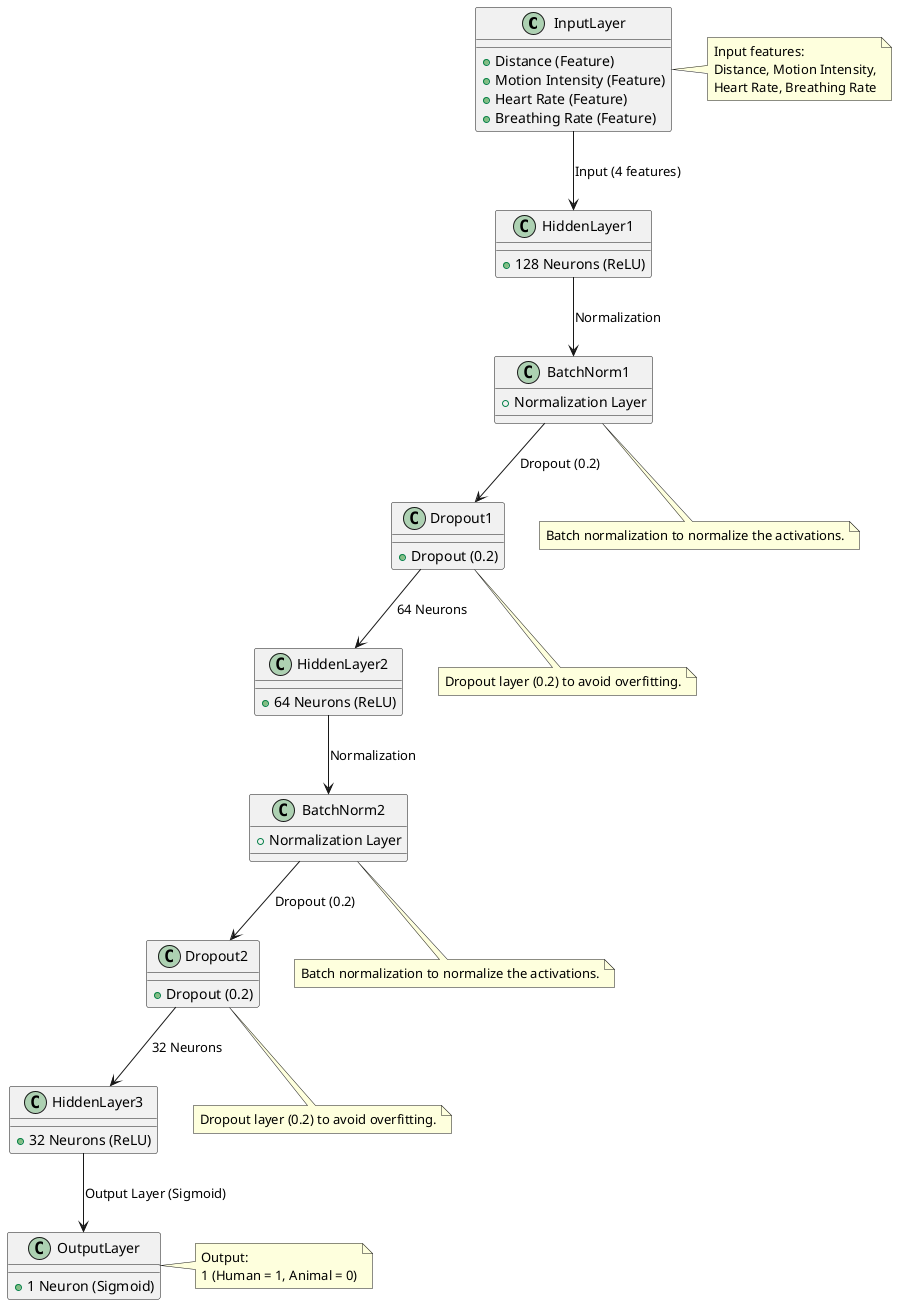 @startuml
!define RECTANGLE class

' Define the layers of the neural network

RECTANGLE InputLayer {
  +Distance (Feature)
  +Motion Intensity (Feature)
  +Heart Rate (Feature)
  +Breathing Rate (Feature)
}

RECTANGLE HiddenLayer1 {
  +128 Neurons (ReLU)
}

RECTANGLE BatchNorm1 {
  +Normalization Layer
}

RECTANGLE Dropout1 {
  +Dropout (0.2)
}

RECTANGLE HiddenLayer2 {
  +64 Neurons (ReLU)
}

RECTANGLE BatchNorm2 {
  +Normalization Layer
}

RECTANGLE Dropout2 {
  +Dropout (0.2)
}

RECTANGLE HiddenLayer3 {
  +32 Neurons (ReLU)
}

RECTANGLE OutputLayer {
  +1 Neuron (Sigmoid)
}

' Connect the layers
InputLayer -down-> HiddenLayer1 : "Input (4 features)"
HiddenLayer1 -down-> BatchNorm1 : "Normalization"
BatchNorm1 -down-> Dropout1 : "Dropout (0.2)"
Dropout1 -down-> HiddenLayer2 : "64 Neurons"
HiddenLayer2 -down-> BatchNorm2 : "Normalization"
BatchNorm2 -down-> Dropout2 : "Dropout (0.2)"
Dropout2 -down-> HiddenLayer3 : "32 Neurons"
HiddenLayer3 -down-> OutputLayer : "Output Layer (Sigmoid)"

' Add the overall structure and notes
note right of InputLayer
  Input features: 
  Distance, Motion Intensity,
  Heart Rate, Breathing Rate
end note

note right of OutputLayer
  Output: 
  1 (Human = 1, Animal = 0)
end note

note bottom of BatchNorm1
  Batch normalization to normalize the activations.
end note

note bottom of Dropout1
  Dropout layer (0.2) to avoid overfitting.
end note

note bottom of BatchNorm2
  Batch normalization to normalize the activations.
end note

note bottom of Dropout2
  Dropout layer (0.2) to avoid overfitting.
end note

@enduml
